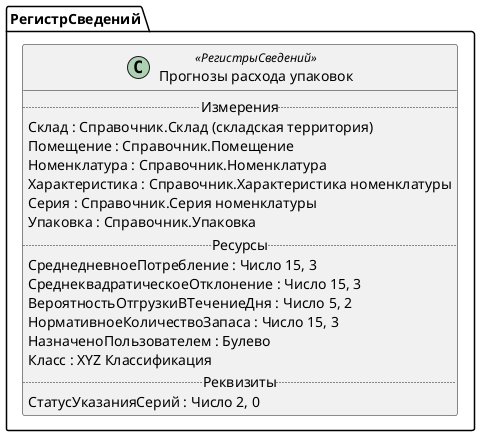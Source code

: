 ﻿@startuml ПрогнозыРасходаУпаковок
'!include templates.wsd
'..\include templates.wsd
class РегистрСведений.ПрогнозыРасходаУпаковок as "Прогнозы расхода упаковок" <<РегистрыСведений>>
{
..Измерения..
Склад : Справочник.Склад (складская территория)
Помещение : Справочник.Помещение
Номенклатура : Справочник.Номенклатура
Характеристика : Справочник.Характеристика номенклатуры
Серия : Справочник.Серия номенклатуры
Упаковка : Справочник.Упаковка
..Ресурсы..
СреднедневноеПотребление : Число 15, 3
СреднеквадратическоеОтклонение : Число 15, 3
ВероятностьОтгрузкиВТечениеДня : Число 5, 2
НормативноеКоличествоЗапаса : Число 15, 3
НазначеноПользователем : Булево
Класс : XYZ Классификация
..Реквизиты..
СтатусУказанияСерий : Число 2, 0
}
@enduml
